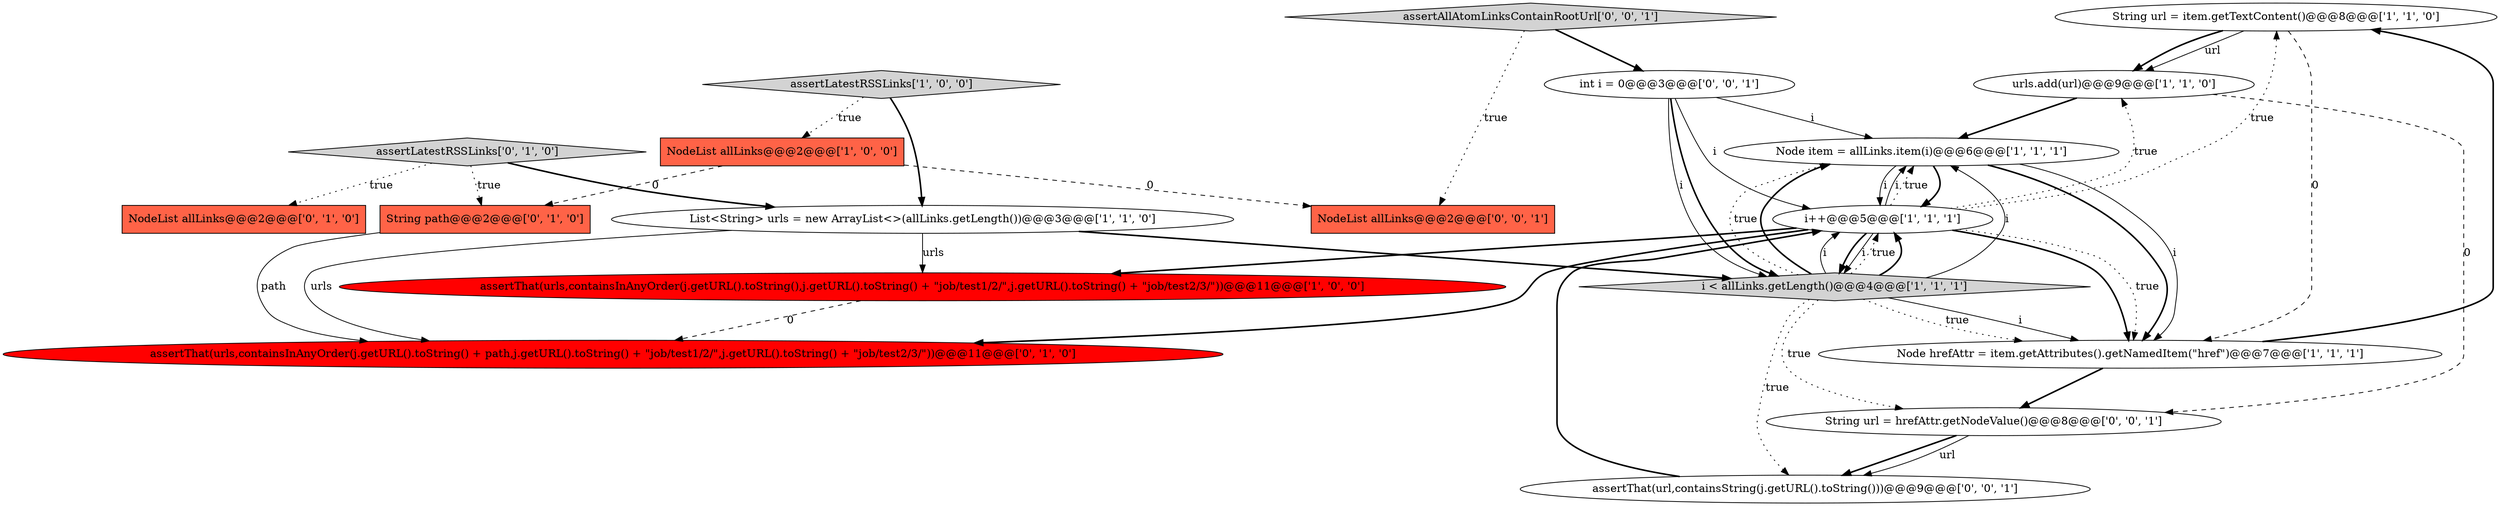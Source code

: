 digraph {
5 [style = filled, label = "String url = item.getTextContent()@@@8@@@['1', '1', '0']", fillcolor = white, shape = ellipse image = "AAA0AAABBB1BBB"];
6 [style = filled, label = "assertThat(urls,containsInAnyOrder(j.getURL().toString(),j.getURL().toString() + \"job/test1/2/\",j.getURL().toString() + \"job/test2/3/\"))@@@11@@@['1', '0', '0']", fillcolor = red, shape = ellipse image = "AAA1AAABBB1BBB"];
18 [style = filled, label = "assertThat(url,containsString(j.getURL().toString()))@@@9@@@['0', '0', '1']", fillcolor = white, shape = ellipse image = "AAA0AAABBB3BBB"];
4 [style = filled, label = "NodeList allLinks@@@2@@@['1', '0', '0']", fillcolor = tomato, shape = box image = "AAA1AAABBB1BBB"];
9 [style = filled, label = "assertLatestRSSLinks['1', '0', '0']", fillcolor = lightgray, shape = diamond image = "AAA0AAABBB1BBB"];
11 [style = filled, label = "String path@@@2@@@['0', '1', '0']", fillcolor = tomato, shape = box image = "AAA1AAABBB2BBB"];
13 [style = filled, label = "assertLatestRSSLinks['0', '1', '0']", fillcolor = lightgray, shape = diamond image = "AAA0AAABBB2BBB"];
15 [style = filled, label = "int i = 0@@@3@@@['0', '0', '1']", fillcolor = white, shape = ellipse image = "AAA0AAABBB3BBB"];
17 [style = filled, label = "NodeList allLinks@@@2@@@['0', '0', '1']", fillcolor = tomato, shape = box image = "AAA0AAABBB3BBB"];
12 [style = filled, label = "assertThat(urls,containsInAnyOrder(j.getURL().toString() + path,j.getURL().toString() + \"job/test1/2/\",j.getURL().toString() + \"job/test2/3/\"))@@@11@@@['0', '1', '0']", fillcolor = red, shape = ellipse image = "AAA1AAABBB2BBB"];
2 [style = filled, label = "i < allLinks.getLength()@@@4@@@['1', '1', '1']", fillcolor = lightgray, shape = diamond image = "AAA0AAABBB1BBB"];
1 [style = filled, label = "Node item = allLinks.item(i)@@@6@@@['1', '1', '1']", fillcolor = white, shape = ellipse image = "AAA0AAABBB1BBB"];
8 [style = filled, label = "List<String> urls = new ArrayList<>(allLinks.getLength())@@@3@@@['1', '1', '0']", fillcolor = white, shape = ellipse image = "AAA0AAABBB1BBB"];
3 [style = filled, label = "i++@@@5@@@['1', '1', '1']", fillcolor = white, shape = ellipse image = "AAA0AAABBB1BBB"];
7 [style = filled, label = "urls.add(url)@@@9@@@['1', '1', '0']", fillcolor = white, shape = ellipse image = "AAA0AAABBB1BBB"];
14 [style = filled, label = "assertAllAtomLinksContainRootUrl['0', '0', '1']", fillcolor = lightgray, shape = diamond image = "AAA0AAABBB3BBB"];
16 [style = filled, label = "String url = hrefAttr.getNodeValue()@@@8@@@['0', '0', '1']", fillcolor = white, shape = ellipse image = "AAA0AAABBB3BBB"];
0 [style = filled, label = "Node hrefAttr = item.getAttributes().getNamedItem(\"href\")@@@7@@@['1', '1', '1']", fillcolor = white, shape = ellipse image = "AAA0AAABBB1BBB"];
10 [style = filled, label = "NodeList allLinks@@@2@@@['0', '1', '0']", fillcolor = tomato, shape = box image = "AAA0AAABBB2BBB"];
2->3 [style = dotted, label="true"];
0->16 [style = bold, label=""];
18->3 [style = bold, label=""];
15->2 [style = bold, label=""];
3->2 [style = solid, label="i"];
16->18 [style = bold, label=""];
7->1 [style = bold, label=""];
3->7 [style = dotted, label="true"];
2->0 [style = dotted, label="true"];
8->12 [style = solid, label="urls"];
4->17 [style = dashed, label="0"];
2->1 [style = bold, label=""];
7->16 [style = dashed, label="0"];
2->3 [style = bold, label=""];
11->12 [style = solid, label="path"];
1->3 [style = bold, label=""];
3->6 [style = bold, label=""];
3->1 [style = solid, label="i"];
1->0 [style = bold, label=""];
3->12 [style = bold, label=""];
9->8 [style = bold, label=""];
5->7 [style = solid, label="url"];
13->10 [style = dotted, label="true"];
2->18 [style = dotted, label="true"];
2->3 [style = solid, label="i"];
3->0 [style = bold, label=""];
6->12 [style = dashed, label="0"];
15->3 [style = solid, label="i"];
14->17 [style = dotted, label="true"];
1->0 [style = solid, label="i"];
15->1 [style = solid, label="i"];
8->6 [style = solid, label="urls"];
3->5 [style = dotted, label="true"];
3->2 [style = bold, label=""];
8->2 [style = bold, label=""];
2->1 [style = dotted, label="true"];
2->1 [style = solid, label="i"];
15->2 [style = solid, label="i"];
3->0 [style = dotted, label="true"];
2->0 [style = solid, label="i"];
9->4 [style = dotted, label="true"];
5->7 [style = bold, label=""];
13->11 [style = dotted, label="true"];
16->18 [style = solid, label="url"];
14->15 [style = bold, label=""];
5->0 [style = dashed, label="0"];
4->11 [style = dashed, label="0"];
13->8 [style = bold, label=""];
1->3 [style = solid, label="i"];
3->1 [style = dotted, label="true"];
2->16 [style = dotted, label="true"];
0->5 [style = bold, label=""];
}
